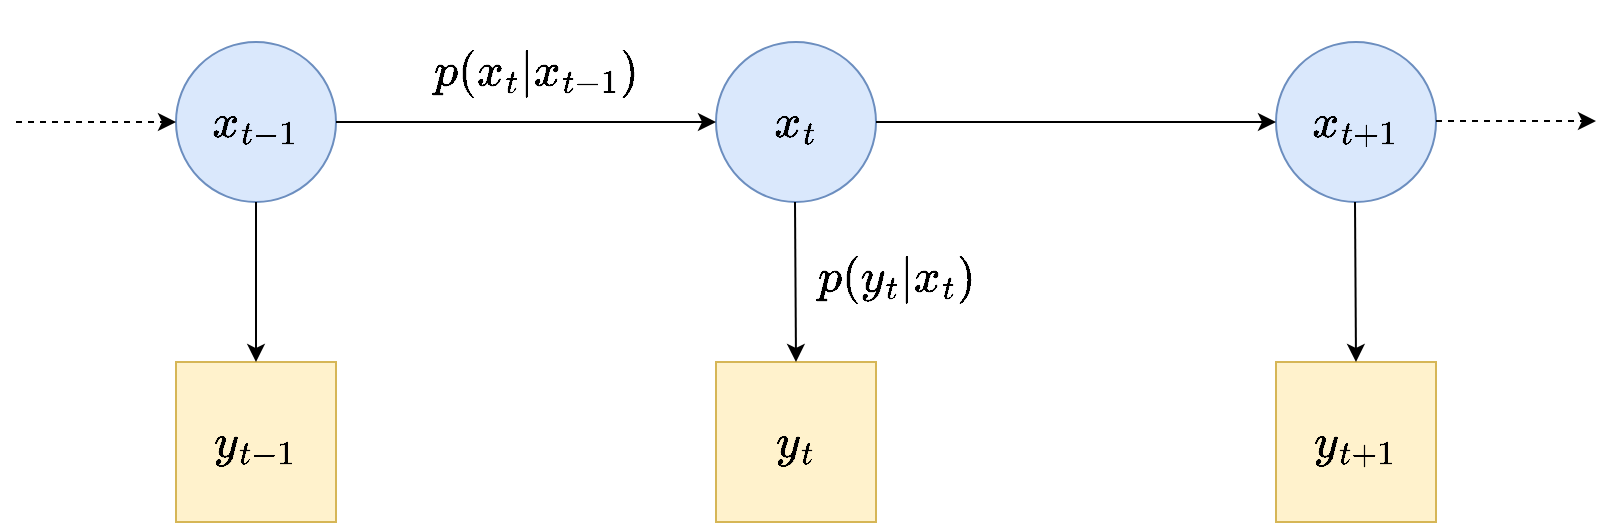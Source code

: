 <mxfile version="20.4.0" type="device"><diagram id="43Xginj7KhsmRopKGzjF" name="Page-1"><mxGraphModel dx="3342" dy="1751" grid="1" gridSize="10" guides="1" tooltips="1" connect="1" arrows="1" fold="1" page="1" pageScale="1" pageWidth="850" pageHeight="1100" math="1" shadow="0"><root><mxCell id="0"/><mxCell id="1" parent="0"/><mxCell id="Kj7qA_YPihabJFzXlQRI-1" value="&lt;font style=&quot;font-size: 20px;&quot;&gt;$$x_{t-1}$$&lt;/font&gt;" style="ellipse;whiteSpace=wrap;html=1;aspect=fixed;fontFamily=Helvetica;fontSize=12;fontColor=default;align=center;strokeColor=#6c8ebf;fillColor=#dae8fc;" parent="1" vertex="1"><mxGeometry x="110" y="280" width="80" height="80" as="geometry"/></mxCell><mxCell id="Kj7qA_YPihabJFzXlQRI-2" value="&lt;font style=&quot;font-size: 20px;&quot;&gt;$$x_{t}$$&lt;/font&gt;" style="ellipse;whiteSpace=wrap;html=1;aspect=fixed;fontFamily=Helvetica;fontSize=12;fontColor=default;align=center;strokeColor=#6c8ebf;fillColor=#dae8fc;" parent="1" vertex="1"><mxGeometry x="380" y="280" width="80" height="80" as="geometry"/></mxCell><mxCell id="Kj7qA_YPihabJFzXlQRI-3" value="&lt;font style=&quot;font-size: 20px;&quot;&gt;$$x_{t+1}$$&lt;/font&gt;" style="ellipse;whiteSpace=wrap;html=1;aspect=fixed;fontFamily=Helvetica;fontSize=12;fontColor=default;align=center;strokeColor=#6c8ebf;fillColor=#dae8fc;" parent="1" vertex="1"><mxGeometry x="660" y="280" width="80" height="80" as="geometry"/></mxCell><mxCell id="Kj7qA_YPihabJFzXlQRI-4" value="" style="endArrow=classic;html=1;rounded=0;fontSize=16;exitX=1;exitY=0.5;exitDx=0;exitDy=0;entryX=0;entryY=0.5;entryDx=0;entryDy=0;" parent="1" source="Kj7qA_YPihabJFzXlQRI-1" target="Kj7qA_YPihabJFzXlQRI-2" edge="1"><mxGeometry width="50" height="50" relative="1" as="geometry"><mxPoint x="340" y="920" as="sourcePoint"/><mxPoint x="390" y="870" as="targetPoint"/></mxGeometry></mxCell><mxCell id="Kj7qA_YPihabJFzXlQRI-5" value="" style="endArrow=classic;html=1;rounded=0;fontSize=16;exitX=1;exitY=0.5;exitDx=0;exitDy=0;entryX=0;entryY=0.5;entryDx=0;entryDy=0;" parent="1" source="Kj7qA_YPihabJFzXlQRI-2" target="Kj7qA_YPihabJFzXlQRI-3" edge="1"><mxGeometry width="50" height="50" relative="1" as="geometry"><mxPoint x="470" y="319.5" as="sourcePoint"/><mxPoint x="580" y="319.5" as="targetPoint"/></mxGeometry></mxCell><mxCell id="Kj7qA_YPihabJFzXlQRI-6" value="&lt;font style=&quot;font-size: 20px;&quot;&gt;$$y_{t-1}$$&lt;/font&gt;" style="whiteSpace=wrap;html=1;aspect=fixed;fontFamily=Helvetica;fontSize=16;fontColor=default;align=center;strokeColor=#d6b656;fillColor=#fff2cc;" parent="1" vertex="1"><mxGeometry x="110" y="440" width="80" height="80" as="geometry"/></mxCell><mxCell id="Kj7qA_YPihabJFzXlQRI-7" value="&lt;font style=&quot;font-size: 20px;&quot;&gt;$$y_{t}$$&lt;/font&gt;" style="whiteSpace=wrap;html=1;aspect=fixed;fontFamily=Helvetica;fontSize=16;fontColor=default;align=center;strokeColor=#d6b656;fillColor=#fff2cc;" parent="1" vertex="1"><mxGeometry x="380" y="440" width="80" height="80" as="geometry"/></mxCell><mxCell id="Kj7qA_YPihabJFzXlQRI-9" value="&lt;font style=&quot;font-size: 20px;&quot;&gt;$$y_{t+1}$$&lt;/font&gt;" style="whiteSpace=wrap;html=1;aspect=fixed;fontFamily=Helvetica;fontSize=16;fontColor=default;align=center;strokeColor=#d6b656;fillColor=#fff2cc;" parent="1" vertex="1"><mxGeometry x="660" y="440" width="80" height="80" as="geometry"/></mxCell><mxCell id="Kj7qA_YPihabJFzXlQRI-10" value="" style="endArrow=classic;html=1;rounded=0;fontSize=16;exitX=0.5;exitY=1;exitDx=0;exitDy=0;" parent="1" source="Kj7qA_YPihabJFzXlQRI-1" target="Kj7qA_YPihabJFzXlQRI-6" edge="1"><mxGeometry width="50" height="50" relative="1" as="geometry"><mxPoint x="340" y="930" as="sourcePoint"/><mxPoint x="390" y="880" as="targetPoint"/></mxGeometry></mxCell><mxCell id="Kj7qA_YPihabJFzXlQRI-11" value="" style="endArrow=classic;html=1;rounded=0;fontSize=16;exitX=0.5;exitY=1;exitDx=0;exitDy=0;entryX=0.5;entryY=0;entryDx=0;entryDy=0;" parent="1" target="Kj7qA_YPihabJFzXlQRI-7" edge="1"><mxGeometry width="50" height="50" relative="1" as="geometry"><mxPoint x="419.5" y="360" as="sourcePoint"/><mxPoint x="419.5" y="420" as="targetPoint"/></mxGeometry></mxCell><mxCell id="Kj7qA_YPihabJFzXlQRI-12" value="" style="endArrow=classic;html=1;rounded=0;fontSize=16;exitX=0.5;exitY=1;exitDx=0;exitDy=0;entryX=0.5;entryY=0;entryDx=0;entryDy=0;" parent="1" target="Kj7qA_YPihabJFzXlQRI-9" edge="1"><mxGeometry width="50" height="50" relative="1" as="geometry"><mxPoint x="699.5" y="360" as="sourcePoint"/><mxPoint x="699.5" y="420" as="targetPoint"/></mxGeometry></mxCell><mxCell id="Kj7qA_YPihabJFzXlQRI-13" value="&lt;font style=&quot;font-size: 20px;&quot;&gt;$$p(x_t | x_{t-1})$$&lt;/font&gt;" style="text;html=1;strokeColor=none;fillColor=none;align=center;verticalAlign=middle;whiteSpace=wrap;rounded=0;fontSize=16;" parent="1" vertex="1"><mxGeometry x="260" y="280" width="60" height="30" as="geometry"/></mxCell><mxCell id="Kj7qA_YPihabJFzXlQRI-14" value="&lt;font style=&quot;font-size: 20px;&quot;&gt;$$p(y_t | x_{t})$$&lt;/font&gt;" style="text;html=1;strokeColor=none;fillColor=none;align=center;verticalAlign=middle;whiteSpace=wrap;rounded=0;fontSize=16;" parent="1" vertex="1"><mxGeometry x="440" y="383" width="60" height="30" as="geometry"/></mxCell><mxCell id="Kj7qA_YPihabJFzXlQRI-22" value="" style="endArrow=classic;html=1;rounded=0;fontSize=16;entryX=0;entryY=0.5;entryDx=0;entryDy=0;dashed=1;" parent="1" target="Kj7qA_YPihabJFzXlQRI-1" edge="1"><mxGeometry width="50" height="50" relative="1" as="geometry"><mxPoint x="30" y="320" as="sourcePoint"/><mxPoint x="120" y="319.5" as="targetPoint"/></mxGeometry></mxCell><mxCell id="Kj7qA_YPihabJFzXlQRI-23" value="" style="endArrow=classic;html=1;rounded=0;fontSize=16;entryX=0;entryY=0.5;entryDx=0;entryDy=0;dashed=1;" parent="1" edge="1"><mxGeometry width="50" height="50" relative="1" as="geometry"><mxPoint x="740" y="319.5" as="sourcePoint"/><mxPoint x="820" y="319.5" as="targetPoint"/></mxGeometry></mxCell></root></mxGraphModel></diagram></mxfile>